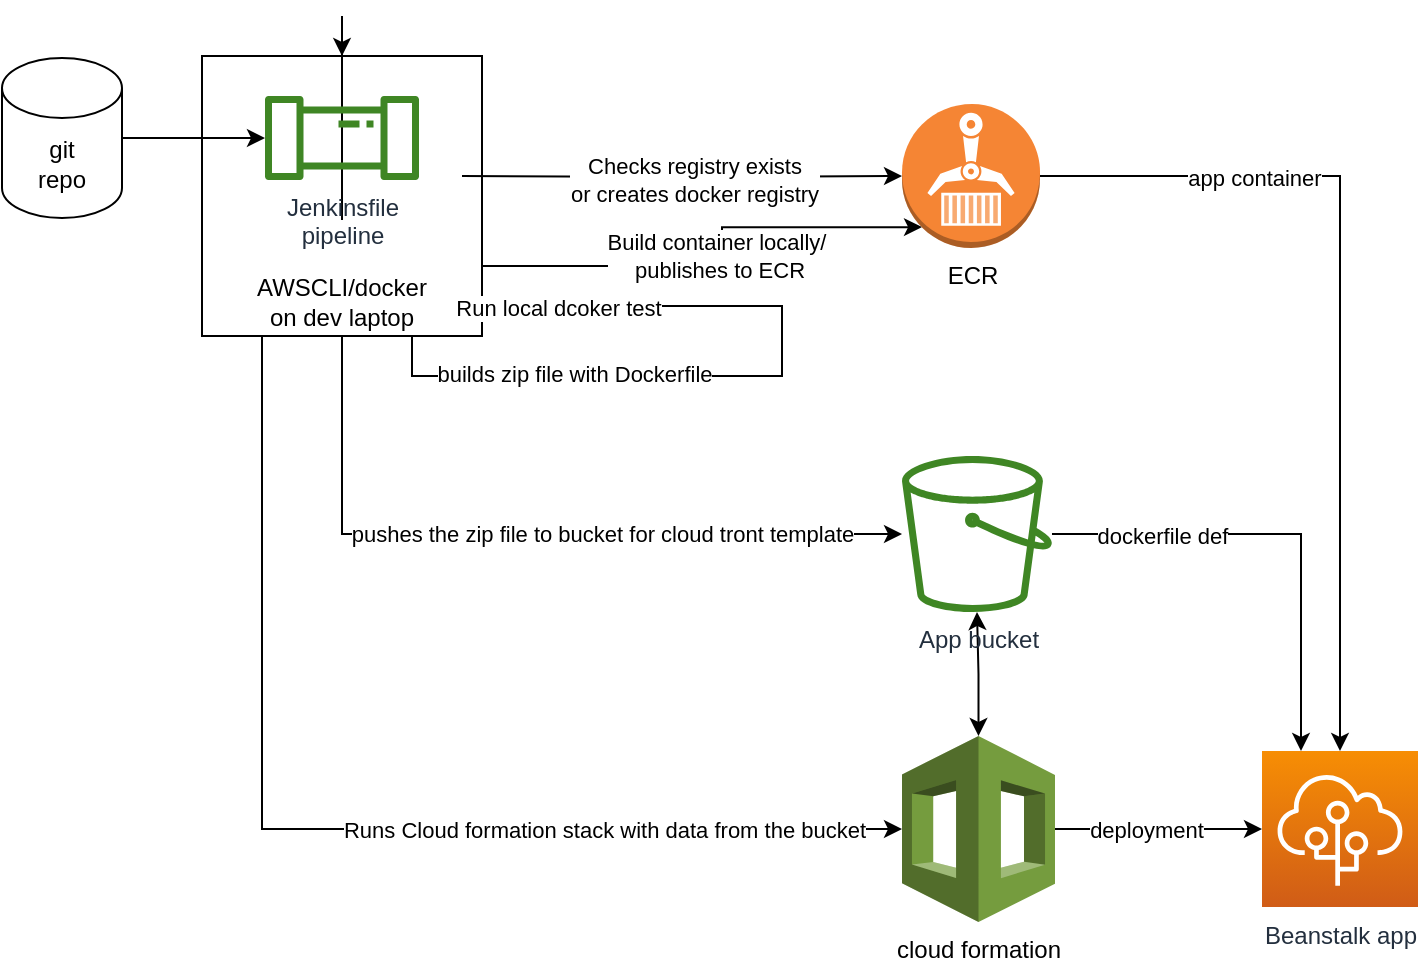 <mxfile version="21.6.8" type="device">
  <diagram name="Page-1" id="8qghi8MPYVagy2JK4OSz">
    <mxGraphModel dx="936" dy="1043" grid="1" gridSize="10" guides="1" tooltips="1" connect="1" arrows="1" fold="1" page="1" pageScale="1" pageWidth="1100" pageHeight="850" math="0" shadow="0">
      <root>
        <mxCell id="0" />
        <mxCell id="1" parent="0" />
        <mxCell id="d_hJynL5bnxD2IFa9UQ6-14" style="edgeStyle=orthogonalEdgeStyle;rounded=0;orthogonalLoop=1;jettySize=auto;html=1;exitX=1;exitY=0.75;exitDx=0;exitDy=0;entryX=0.145;entryY=0.855;entryDx=0;entryDy=0;entryPerimeter=0;" edge="1" parent="1" source="d_hJynL5bnxD2IFa9UQ6-13" target="d_hJynL5bnxD2IFa9UQ6-5">
          <mxGeometry relative="1" as="geometry">
            <mxPoint x="290" y="350" as="targetPoint" />
            <Array as="points">
              <mxPoint x="450" y="205" />
              <mxPoint x="450" y="186" />
            </Array>
          </mxGeometry>
        </mxCell>
        <mxCell id="d_hJynL5bnxD2IFa9UQ6-15" value="&lt;div&gt;Build container locally/&lt;/div&gt;&lt;div&gt;&amp;nbsp;publishes to ECR&lt;/div&gt;" style="edgeLabel;html=1;align=center;verticalAlign=middle;resizable=0;points=[];" vertex="1" connectable="0" parent="d_hJynL5bnxD2IFa9UQ6-14">
          <mxGeometry x="0.045" y="3" relative="1" as="geometry">
            <mxPoint as="offset" />
          </mxGeometry>
        </mxCell>
        <mxCell id="d_hJynL5bnxD2IFa9UQ6-21" style="edgeStyle=orthogonalEdgeStyle;rounded=0;orthogonalLoop=1;jettySize=auto;html=1;" edge="1" parent="1" source="d_hJynL5bnxD2IFa9UQ6-13" target="d_hJynL5bnxD2IFa9UQ6-20">
          <mxGeometry relative="1" as="geometry">
            <Array as="points">
              <mxPoint x="260" y="339" />
            </Array>
          </mxGeometry>
        </mxCell>
        <mxCell id="d_hJynL5bnxD2IFa9UQ6-24" value="pushes the zip file to bucket for cloud tront template" style="edgeLabel;html=1;align=center;verticalAlign=middle;resizable=0;points=[];" vertex="1" connectable="0" parent="d_hJynL5bnxD2IFa9UQ6-21">
          <mxGeometry x="-0.045" relative="1" as="geometry">
            <mxPoint x="48" as="offset" />
          </mxGeometry>
        </mxCell>
        <mxCell id="d_hJynL5bnxD2IFa9UQ6-25" style="edgeStyle=orthogonalEdgeStyle;rounded=0;orthogonalLoop=1;jettySize=auto;html=1;entryX=0;entryY=0.5;entryDx=0;entryDy=0;entryPerimeter=0;" edge="1" parent="1" source="d_hJynL5bnxD2IFa9UQ6-13" target="d_hJynL5bnxD2IFa9UQ6-7">
          <mxGeometry relative="1" as="geometry">
            <Array as="points">
              <mxPoint x="220" y="487" />
            </Array>
          </mxGeometry>
        </mxCell>
        <mxCell id="d_hJynL5bnxD2IFa9UQ6-26" value="Runs Cloud formation stack with data from the bucket" style="edgeLabel;html=1;align=center;verticalAlign=middle;resizable=0;points=[];" vertex="1" connectable="0" parent="d_hJynL5bnxD2IFa9UQ6-25">
          <mxGeometry x="0.665" relative="1" as="geometry">
            <mxPoint x="-54" as="offset" />
          </mxGeometry>
        </mxCell>
        <mxCell id="d_hJynL5bnxD2IFa9UQ6-13" value="AWSCLI/docker&lt;br&gt;on dev laptop" style="whiteSpace=wrap;html=1;aspect=fixed;verticalAlign=bottom;" vertex="1" parent="1">
          <mxGeometry x="190" y="100" width="140" height="140" as="geometry" />
        </mxCell>
        <mxCell id="d_hJynL5bnxD2IFa9UQ6-11" style="edgeStyle=orthogonalEdgeStyle;rounded=0;orthogonalLoop=1;jettySize=auto;html=1;" edge="1" parent="1" source="d_hJynL5bnxD2IFa9UQ6-1" target="d_hJynL5bnxD2IFa9UQ6-4">
          <mxGeometry relative="1" as="geometry" />
        </mxCell>
        <mxCell id="d_hJynL5bnxD2IFa9UQ6-1" value="git&lt;br&gt;repo" style="shape=cylinder3;whiteSpace=wrap;html=1;boundedLbl=1;backgroundOutline=1;size=15;" vertex="1" parent="1">
          <mxGeometry x="90" y="101" width="60" height="80" as="geometry" />
        </mxCell>
        <mxCell id="d_hJynL5bnxD2IFa9UQ6-8" style="edgeStyle=orthogonalEdgeStyle;rounded=0;orthogonalLoop=1;jettySize=auto;html=1;entryX=0;entryY=0.5;entryDx=0;entryDy=0;entryPerimeter=0;" edge="1" parent="1" target="d_hJynL5bnxD2IFa9UQ6-5">
          <mxGeometry relative="1" as="geometry">
            <mxPoint x="320" y="160" as="sourcePoint" />
          </mxGeometry>
        </mxCell>
        <mxCell id="d_hJynL5bnxD2IFa9UQ6-9" value="Checks registry exists&lt;br&gt;or creates docker registry" style="edgeLabel;html=1;align=center;verticalAlign=middle;resizable=0;points=[];" vertex="1" connectable="0" parent="d_hJynL5bnxD2IFa9UQ6-8">
          <mxGeometry x="0.054" y="-2" relative="1" as="geometry">
            <mxPoint as="offset" />
          </mxGeometry>
        </mxCell>
        <mxCell id="d_hJynL5bnxD2IFa9UQ6-28" style="edgeStyle=orthogonalEdgeStyle;rounded=0;orthogonalLoop=1;jettySize=auto;html=1;" edge="1" parent="1" source="d_hJynL5bnxD2IFa9UQ6-4" target="d_hJynL5bnxD2IFa9UQ6-13">
          <mxGeometry relative="1" as="geometry" />
        </mxCell>
        <mxCell id="d_hJynL5bnxD2IFa9UQ6-4" value="Jenkinsfile&lt;br&gt;pipeline" style="sketch=0;outlineConnect=0;fontColor=#232F3E;gradientColor=none;fillColor=#3F8624;strokeColor=none;dashed=0;verticalLabelPosition=bottom;verticalAlign=top;align=center;html=1;fontSize=12;fontStyle=0;aspect=fixed;pointerEvents=1;shape=mxgraph.aws4.iot_analytics_pipeline;" vertex="1" parent="1">
          <mxGeometry x="221" y="120" width="78" height="42" as="geometry" />
        </mxCell>
        <mxCell id="d_hJynL5bnxD2IFa9UQ6-32" style="edgeStyle=orthogonalEdgeStyle;rounded=0;orthogonalLoop=1;jettySize=auto;html=1;entryX=0.5;entryY=0;entryDx=0;entryDy=0;entryPerimeter=0;" edge="1" parent="1" source="d_hJynL5bnxD2IFa9UQ6-5" target="d_hJynL5bnxD2IFa9UQ6-30">
          <mxGeometry relative="1" as="geometry" />
        </mxCell>
        <mxCell id="d_hJynL5bnxD2IFa9UQ6-34" value="app container" style="edgeLabel;html=1;align=center;verticalAlign=middle;resizable=0;points=[];" vertex="1" connectable="0" parent="d_hJynL5bnxD2IFa9UQ6-32">
          <mxGeometry x="-0.511" y="-1" relative="1" as="geometry">
            <mxPoint as="offset" />
          </mxGeometry>
        </mxCell>
        <mxCell id="d_hJynL5bnxD2IFa9UQ6-5" value="ECR" style="outlineConnect=0;dashed=0;verticalLabelPosition=bottom;verticalAlign=top;align=center;html=1;shape=mxgraph.aws3.ecr;fillColor=#F58534;gradientColor=none;" vertex="1" parent="1">
          <mxGeometry x="540" y="124" width="69" height="72" as="geometry" />
        </mxCell>
        <mxCell id="d_hJynL5bnxD2IFa9UQ6-27" style="edgeStyle=orthogonalEdgeStyle;rounded=0;orthogonalLoop=1;jettySize=auto;html=1;startArrow=classic;startFill=1;" edge="1" parent="1" source="d_hJynL5bnxD2IFa9UQ6-7" target="d_hJynL5bnxD2IFa9UQ6-20">
          <mxGeometry relative="1" as="geometry" />
        </mxCell>
        <mxCell id="d_hJynL5bnxD2IFa9UQ6-29" style="edgeStyle=orthogonalEdgeStyle;rounded=0;orthogonalLoop=1;jettySize=auto;html=1;" edge="1" parent="1" source="d_hJynL5bnxD2IFa9UQ6-7" target="d_hJynL5bnxD2IFa9UQ6-30">
          <mxGeometry relative="1" as="geometry">
            <mxPoint x="670" y="486.5" as="targetPoint" />
          </mxGeometry>
        </mxCell>
        <mxCell id="d_hJynL5bnxD2IFa9UQ6-31" value="deployment" style="edgeLabel;html=1;align=center;verticalAlign=middle;resizable=0;points=[];" vertex="1" connectable="0" parent="d_hJynL5bnxD2IFa9UQ6-29">
          <mxGeometry x="-0.14" y="1" relative="1" as="geometry">
            <mxPoint x="1" y="1" as="offset" />
          </mxGeometry>
        </mxCell>
        <mxCell id="d_hJynL5bnxD2IFa9UQ6-7" value="cloud formation" style="outlineConnect=0;dashed=0;verticalLabelPosition=bottom;verticalAlign=top;align=center;html=1;shape=mxgraph.aws3.cloudformation;fillColor=#759C3E;gradientColor=none;" vertex="1" parent="1">
          <mxGeometry x="540" y="440" width="76.5" height="93" as="geometry" />
        </mxCell>
        <mxCell id="d_hJynL5bnxD2IFa9UQ6-16" style="edgeStyle=orthogonalEdgeStyle;rounded=0;orthogonalLoop=1;jettySize=auto;html=1;entryX=1.007;entryY=0.893;entryDx=0;entryDy=0;entryPerimeter=0;exitX=0.75;exitY=1;exitDx=0;exitDy=0;" edge="1" parent="1" source="d_hJynL5bnxD2IFa9UQ6-13" target="d_hJynL5bnxD2IFa9UQ6-13">
          <mxGeometry relative="1" as="geometry">
            <Array as="points">
              <mxPoint x="295" y="260" />
              <mxPoint x="480" y="260" />
              <mxPoint x="480" y="225" />
            </Array>
          </mxGeometry>
        </mxCell>
        <mxCell id="d_hJynL5bnxD2IFa9UQ6-17" value="Run local dcoker test" style="edgeLabel;html=1;align=center;verticalAlign=middle;resizable=0;points=[];" vertex="1" connectable="0" parent="d_hJynL5bnxD2IFa9UQ6-16">
          <mxGeometry x="0.813" y="1" relative="1" as="geometry">
            <mxPoint as="offset" />
          </mxGeometry>
        </mxCell>
        <mxCell id="d_hJynL5bnxD2IFa9UQ6-23" value="builds zip file with Dockerfile" style="edgeLabel;html=1;align=center;verticalAlign=middle;resizable=0;points=[];" vertex="1" connectable="0" parent="d_hJynL5bnxD2IFa9UQ6-16">
          <mxGeometry x="-0.481" y="1" relative="1" as="geometry">
            <mxPoint as="offset" />
          </mxGeometry>
        </mxCell>
        <mxCell id="d_hJynL5bnxD2IFa9UQ6-33" style="edgeStyle=orthogonalEdgeStyle;rounded=0;orthogonalLoop=1;jettySize=auto;html=1;entryX=0.25;entryY=0;entryDx=0;entryDy=0;entryPerimeter=0;" edge="1" parent="1" source="d_hJynL5bnxD2IFa9UQ6-20" target="d_hJynL5bnxD2IFa9UQ6-30">
          <mxGeometry relative="1" as="geometry" />
        </mxCell>
        <mxCell id="d_hJynL5bnxD2IFa9UQ6-35" value="dockerfile def" style="edgeLabel;html=1;align=center;verticalAlign=middle;resizable=0;points=[];" vertex="1" connectable="0" parent="d_hJynL5bnxD2IFa9UQ6-33">
          <mxGeometry x="-0.528" y="-1" relative="1" as="geometry">
            <mxPoint as="offset" />
          </mxGeometry>
        </mxCell>
        <mxCell id="d_hJynL5bnxD2IFa9UQ6-20" value="App bucket" style="sketch=0;outlineConnect=0;fontColor=#232F3E;gradientColor=none;fillColor=#3F8624;strokeColor=none;dashed=0;verticalLabelPosition=bottom;verticalAlign=top;align=center;html=1;fontSize=12;fontStyle=0;aspect=fixed;pointerEvents=1;shape=mxgraph.aws4.bucket;" vertex="1" parent="1">
          <mxGeometry x="540" y="300" width="75" height="78" as="geometry" />
        </mxCell>
        <mxCell id="d_hJynL5bnxD2IFa9UQ6-30" value="Beanstalk app" style="sketch=0;points=[[0,0,0],[0.25,0,0],[0.5,0,0],[0.75,0,0],[1,0,0],[0,1,0],[0.25,1,0],[0.5,1,0],[0.75,1,0],[1,1,0],[0,0.25,0],[0,0.5,0],[0,0.75,0],[1,0.25,0],[1,0.5,0],[1,0.75,0]];outlineConnect=0;fontColor=#232F3E;gradientColor=#F78E04;gradientDirection=north;fillColor=#D05C17;strokeColor=#ffffff;dashed=0;verticalLabelPosition=bottom;verticalAlign=top;align=center;html=1;fontSize=12;fontStyle=0;aspect=fixed;shape=mxgraph.aws4.resourceIcon;resIcon=mxgraph.aws4.elastic_beanstalk;" vertex="1" parent="1">
          <mxGeometry x="720" y="447.5" width="78" height="78" as="geometry" />
        </mxCell>
      </root>
    </mxGraphModel>
  </diagram>
</mxfile>

